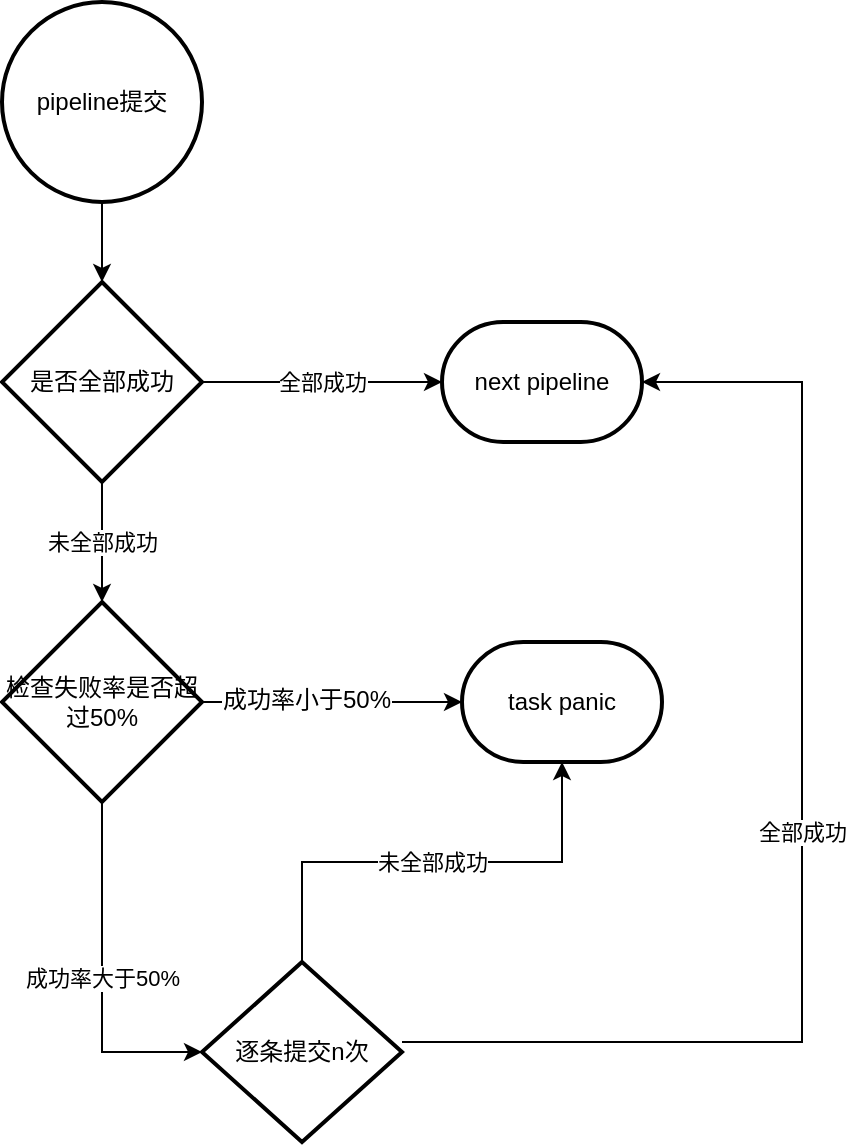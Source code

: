 <mxfile version="11.0.5" type="device"><diagram id="vSK76u_WrdwbejhSrUiq" name="第 1 页"><mxGraphModel dx="526" dy="568" grid="1" gridSize="10" guides="1" tooltips="1" connect="1" arrows="1" fold="1" page="1" pageScale="1" pageWidth="827" pageHeight="1169" math="0" shadow="0"><root><mxCell id="0"/><mxCell id="1" parent="0"/><mxCell id="qyJmi9PT-r4AYeGOQQV_-6" value="全部成功" style="edgeStyle=orthogonalEdgeStyle;rounded=0;orthogonalLoop=1;jettySize=auto;html=1;exitX=1;exitY=0.5;exitDx=0;exitDy=0;exitPerimeter=0;entryX=0;entryY=0.5;entryDx=0;entryDy=0;entryPerimeter=0;" edge="1" parent="1" source="qyJmi9PT-r4AYeGOQQV_-1" target="qyJmi9PT-r4AYeGOQQV_-3"><mxGeometry relative="1" as="geometry"/></mxCell><mxCell id="qyJmi9PT-r4AYeGOQQV_-8" value="未全部成功" style="edgeStyle=orthogonalEdgeStyle;rounded=0;orthogonalLoop=1;jettySize=auto;html=1;exitX=0.5;exitY=1;exitDx=0;exitDy=0;exitPerimeter=0;entryX=0.5;entryY=0;entryDx=0;entryDy=0;entryPerimeter=0;" edge="1" parent="1" source="qyJmi9PT-r4AYeGOQQV_-1" target="qyJmi9PT-r4AYeGOQQV_-4"><mxGeometry relative="1" as="geometry"/></mxCell><mxCell id="qyJmi9PT-r4AYeGOQQV_-1" value="是否全部成功" style="strokeWidth=2;html=1;shape=mxgraph.flowchart.decision;whiteSpace=wrap;" vertex="1" parent="1"><mxGeometry x="110" y="180" width="100" height="100" as="geometry"/></mxCell><mxCell id="qyJmi9PT-r4AYeGOQQV_-14" style="edgeStyle=orthogonalEdgeStyle;rounded=0;orthogonalLoop=1;jettySize=auto;html=1;exitX=0.5;exitY=1;exitDx=0;exitDy=0;exitPerimeter=0;entryX=0.5;entryY=0;entryDx=0;entryDy=0;entryPerimeter=0;" edge="1" parent="1" source="qyJmi9PT-r4AYeGOQQV_-2" target="qyJmi9PT-r4AYeGOQQV_-1"><mxGeometry relative="1" as="geometry"/></mxCell><mxCell id="qyJmi9PT-r4AYeGOQQV_-2" value="&lt;span style=&quot;white-space: normal&quot;&gt;pipeline提交&lt;/span&gt;" style="strokeWidth=2;html=1;shape=mxgraph.flowchart.start_2;whiteSpace=wrap;" vertex="1" parent="1"><mxGeometry x="110" y="40" width="100" height="100" as="geometry"/></mxCell><mxCell id="qyJmi9PT-r4AYeGOQQV_-3" value="next pipeline" style="strokeWidth=2;html=1;shape=mxgraph.flowchart.terminator;whiteSpace=wrap;" vertex="1" parent="1"><mxGeometry x="330" y="200" width="100" height="60" as="geometry"/></mxCell><mxCell id="qyJmi9PT-r4AYeGOQQV_-7" style="edgeStyle=orthogonalEdgeStyle;rounded=0;orthogonalLoop=1;jettySize=auto;html=1;exitX=1;exitY=0.5;exitDx=0;exitDy=0;exitPerimeter=0;" edge="1" parent="1" source="qyJmi9PT-r4AYeGOQQV_-4" target="qyJmi9PT-r4AYeGOQQV_-5"><mxGeometry relative="1" as="geometry"/></mxCell><mxCell id="qyJmi9PT-r4AYeGOQQV_-9" value="成功率小于50%" style="text;html=1;resizable=0;points=[];align=center;verticalAlign=middle;labelBackgroundColor=#ffffff;" vertex="1" connectable="0" parent="qyJmi9PT-r4AYeGOQQV_-7"><mxGeometry x="-0.2" y="1" relative="1" as="geometry"><mxPoint as="offset"/></mxGeometry></mxCell><mxCell id="qyJmi9PT-r4AYeGOQQV_-11" value="成功率大于50%" style="edgeStyle=orthogonalEdgeStyle;rounded=0;orthogonalLoop=1;jettySize=auto;html=1;exitX=0.5;exitY=1;exitDx=0;exitDy=0;exitPerimeter=0;" edge="1" parent="1" source="qyJmi9PT-r4AYeGOQQV_-4" target="qyJmi9PT-r4AYeGOQQV_-10"><mxGeometry relative="1" as="geometry"><Array as="points"><mxPoint x="160" y="565"/></Array></mxGeometry></mxCell><mxCell id="qyJmi9PT-r4AYeGOQQV_-4" value="检查失败率是否超过50%" style="strokeWidth=2;html=1;shape=mxgraph.flowchart.decision;whiteSpace=wrap;" vertex="1" parent="1"><mxGeometry x="110" y="340" width="100" height="100" as="geometry"/></mxCell><mxCell id="qyJmi9PT-r4AYeGOQQV_-5" value="task panic" style="strokeWidth=2;html=1;shape=mxgraph.flowchart.terminator;whiteSpace=wrap;" vertex="1" parent="1"><mxGeometry x="340" y="360" width="100" height="60" as="geometry"/></mxCell><mxCell id="qyJmi9PT-r4AYeGOQQV_-12" value="全部成功" style="edgeStyle=orthogonalEdgeStyle;rounded=0;orthogonalLoop=1;jettySize=auto;html=1;entryX=1;entryY=0.5;entryDx=0;entryDy=0;entryPerimeter=0;" edge="1" parent="1" source="qyJmi9PT-r4AYeGOQQV_-10" target="qyJmi9PT-r4AYeGOQQV_-3"><mxGeometry relative="1" as="geometry"><mxPoint x="510" y="220" as="targetPoint"/><Array as="points"><mxPoint x="510" y="560"/><mxPoint x="510" y="230"/></Array></mxGeometry></mxCell><mxCell id="qyJmi9PT-r4AYeGOQQV_-13" value="未全部成功" style="edgeStyle=orthogonalEdgeStyle;rounded=0;orthogonalLoop=1;jettySize=auto;html=1;exitX=0.5;exitY=0;exitDx=0;exitDy=0;exitPerimeter=0;entryX=0.5;entryY=1;entryDx=0;entryDy=0;entryPerimeter=0;" edge="1" parent="1" source="qyJmi9PT-r4AYeGOQQV_-10" target="qyJmi9PT-r4AYeGOQQV_-5"><mxGeometry relative="1" as="geometry"/></mxCell><mxCell id="qyJmi9PT-r4AYeGOQQV_-10" value="逐条提交n次" style="strokeWidth=2;html=1;shape=mxgraph.flowchart.decision;whiteSpace=wrap;" vertex="1" parent="1"><mxGeometry x="210" y="520" width="100" height="90" as="geometry"/></mxCell></root></mxGraphModel></diagram></mxfile>